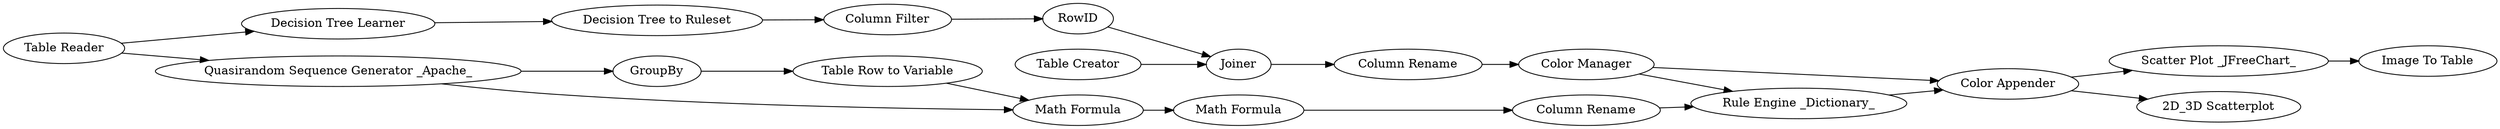 digraph {
	12 [label="Table Reader"]
	88 [label=Joiner]
	89 [label="Decision Tree to Ruleset"]
	91 [label="Column Filter"]
	92 [label="Decision Tree Learner"]
	94 [label=RowID]
	96 [label="Column Rename"]
	97 [label="Table Creator"]
	119 [label="Quasirandom Sequence Generator _Apache_"]
	120 [label=GroupBy]
	121 [label="Table Row to Variable"]
	122 [label="Math Formula"]
	123 [label="Math Formula"]
	125 [label="Column Rename"]
	127 [label="Color Manager"]
	128 [label="Color Appender"]
	129 [label="Scatter Plot _JFreeChart_"]
	130 [label="Rule Engine _Dictionary_"]
	131 [label="Image To Table"]
	132 [label="2D_3D Scatterplot"]
	12 -> 119
	12 -> 92
	88 -> 96
	89 -> 91
	91 -> 94
	92 -> 89
	94 -> 88
	96 -> 127
	97 -> 88
	119 -> 122
	119 -> 120
	120 -> 121
	121 -> 122
	122 -> 123
	123 -> 125
	125 -> 130
	127 -> 130
	127 -> 128
	128 -> 129
	128 -> 132
	129 -> 131
	130 -> 128
	rankdir=LR
}
